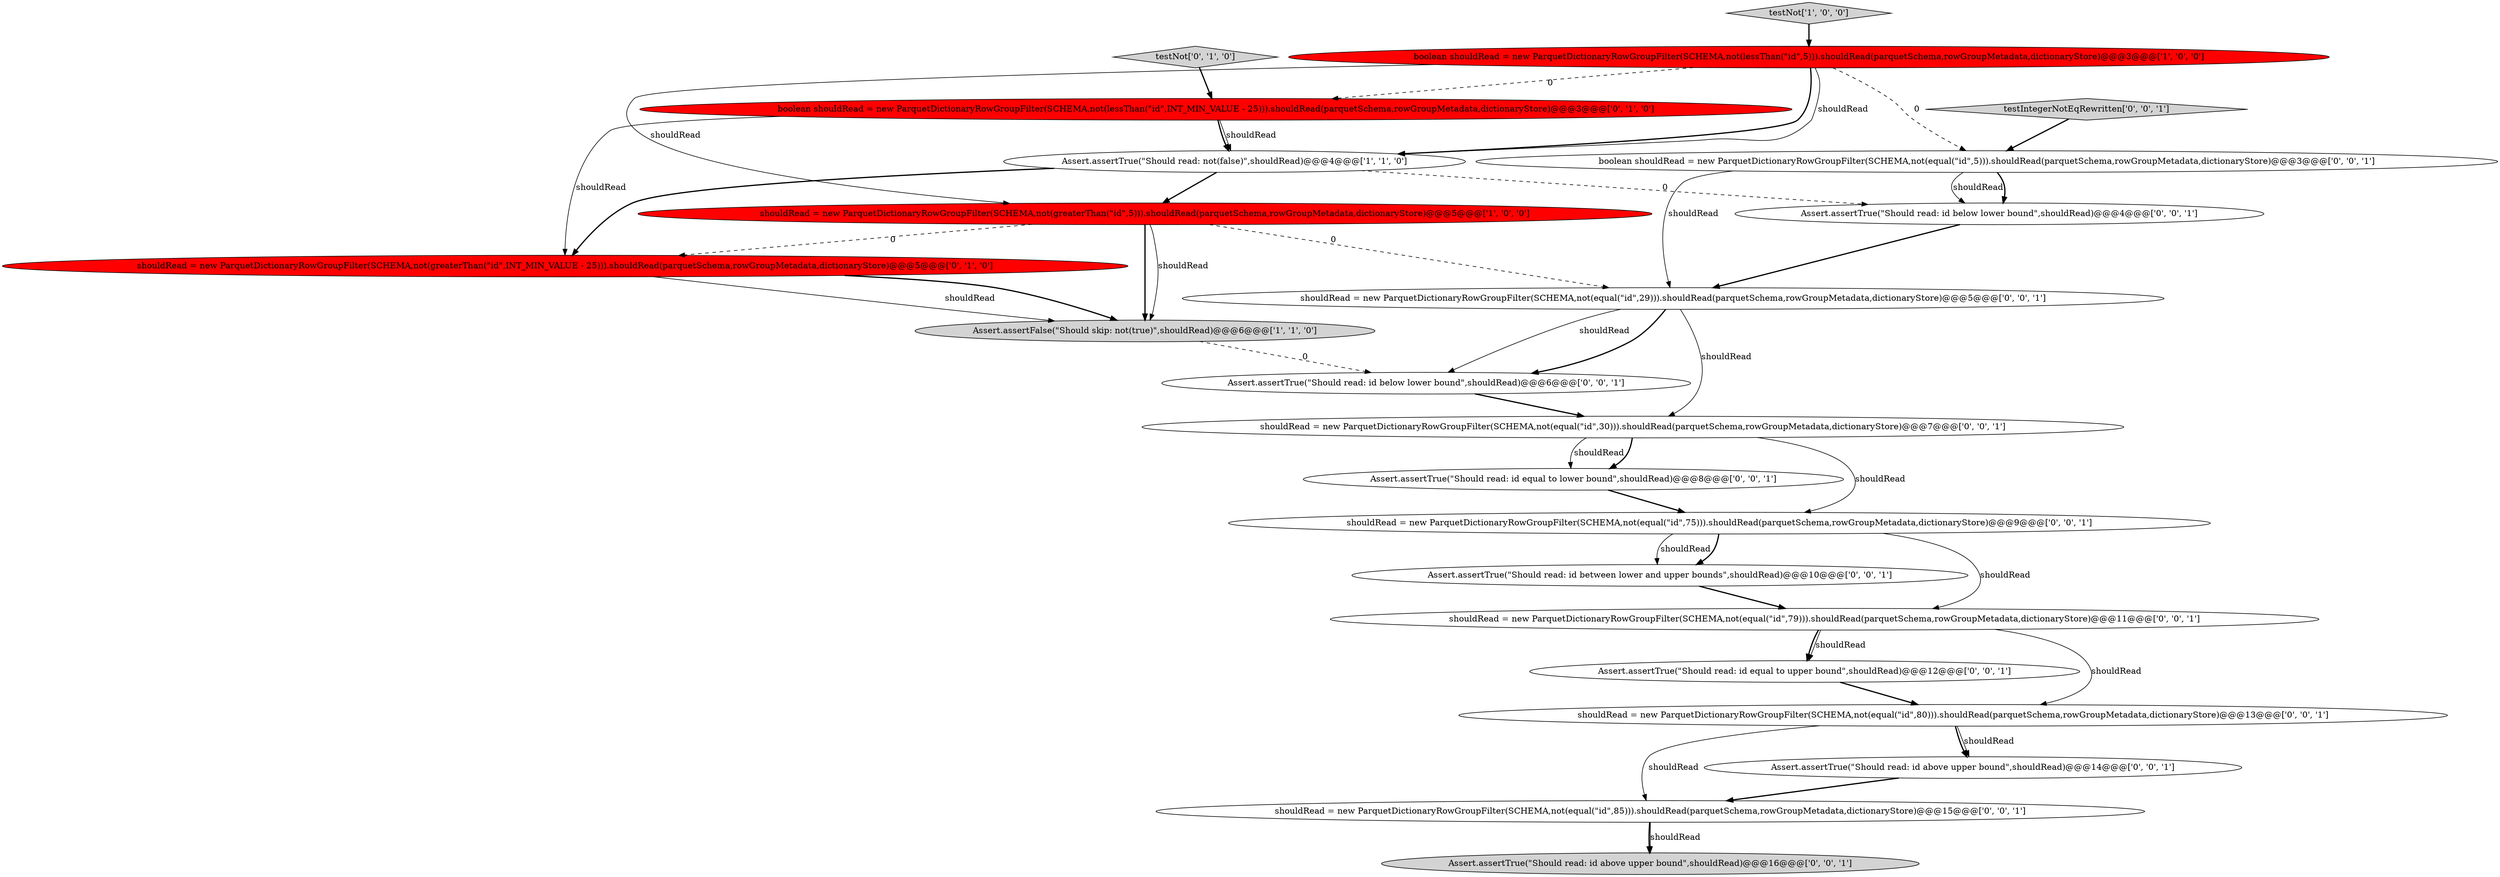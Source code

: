 digraph {
13 [style = filled, label = "Assert.assertTrue(\"Should read: id below lower bound\",shouldRead)@@@6@@@['0', '0', '1']", fillcolor = white, shape = ellipse image = "AAA0AAABBB3BBB"];
21 [style = filled, label = "Assert.assertTrue(\"Should read: id above upper bound\",shouldRead)@@@16@@@['0', '0', '1']", fillcolor = lightgray, shape = ellipse image = "AAA0AAABBB3BBB"];
6 [style = filled, label = "testNot['0', '1', '0']", fillcolor = lightgray, shape = diamond image = "AAA0AAABBB2BBB"];
4 [style = filled, label = "shouldRead = new ParquetDictionaryRowGroupFilter(SCHEMA,not(greaterThan(\"id\",5))).shouldRead(parquetSchema,rowGroupMetadata,dictionaryStore)@@@5@@@['1', '0', '0']", fillcolor = red, shape = ellipse image = "AAA1AAABBB1BBB"];
15 [style = filled, label = "shouldRead = new ParquetDictionaryRowGroupFilter(SCHEMA,not(equal(\"id\",80))).shouldRead(parquetSchema,rowGroupMetadata,dictionaryStore)@@@13@@@['0', '0', '1']", fillcolor = white, shape = ellipse image = "AAA0AAABBB3BBB"];
9 [style = filled, label = "boolean shouldRead = new ParquetDictionaryRowGroupFilter(SCHEMA,not(equal(\"id\",5))).shouldRead(parquetSchema,rowGroupMetadata,dictionaryStore)@@@3@@@['0', '0', '1']", fillcolor = white, shape = ellipse image = "AAA0AAABBB3BBB"];
10 [style = filled, label = "Assert.assertTrue(\"Should read: id equal to lower bound\",shouldRead)@@@8@@@['0', '0', '1']", fillcolor = white, shape = ellipse image = "AAA0AAABBB3BBB"];
17 [style = filled, label = "testIntegerNotEqRewritten['0', '0', '1']", fillcolor = lightgray, shape = diamond image = "AAA0AAABBB3BBB"];
20 [style = filled, label = "shouldRead = new ParquetDictionaryRowGroupFilter(SCHEMA,not(equal(\"id\",30))).shouldRead(parquetSchema,rowGroupMetadata,dictionaryStore)@@@7@@@['0', '0', '1']", fillcolor = white, shape = ellipse image = "AAA0AAABBB3BBB"];
19 [style = filled, label = "Assert.assertTrue(\"Should read: id below lower bound\",shouldRead)@@@4@@@['0', '0', '1']", fillcolor = white, shape = ellipse image = "AAA0AAABBB3BBB"];
16 [style = filled, label = "Assert.assertTrue(\"Should read: id above upper bound\",shouldRead)@@@14@@@['0', '0', '1']", fillcolor = white, shape = ellipse image = "AAA0AAABBB3BBB"];
18 [style = filled, label = "Assert.assertTrue(\"Should read: id equal to upper bound\",shouldRead)@@@12@@@['0', '0', '1']", fillcolor = white, shape = ellipse image = "AAA0AAABBB3BBB"];
5 [style = filled, label = "boolean shouldRead = new ParquetDictionaryRowGroupFilter(SCHEMA,not(lessThan(\"id\",INT_MIN_VALUE - 25))).shouldRead(parquetSchema,rowGroupMetadata,dictionaryStore)@@@3@@@['0', '1', '0']", fillcolor = red, shape = ellipse image = "AAA1AAABBB2BBB"];
7 [style = filled, label = "shouldRead = new ParquetDictionaryRowGroupFilter(SCHEMA,not(greaterThan(\"id\",INT_MIN_VALUE - 25))).shouldRead(parquetSchema,rowGroupMetadata,dictionaryStore)@@@5@@@['0', '1', '0']", fillcolor = red, shape = ellipse image = "AAA1AAABBB2BBB"];
3 [style = filled, label = "Assert.assertFalse(\"Should skip: not(true)\",shouldRead)@@@6@@@['1', '1', '0']", fillcolor = lightgray, shape = ellipse image = "AAA0AAABBB1BBB"];
14 [style = filled, label = "Assert.assertTrue(\"Should read: id between lower and upper bounds\",shouldRead)@@@10@@@['0', '0', '1']", fillcolor = white, shape = ellipse image = "AAA0AAABBB3BBB"];
22 [style = filled, label = "shouldRead = new ParquetDictionaryRowGroupFilter(SCHEMA,not(equal(\"id\",85))).shouldRead(parquetSchema,rowGroupMetadata,dictionaryStore)@@@15@@@['0', '0', '1']", fillcolor = white, shape = ellipse image = "AAA0AAABBB3BBB"];
2 [style = filled, label = "Assert.assertTrue(\"Should read: not(false)\",shouldRead)@@@4@@@['1', '1', '0']", fillcolor = white, shape = ellipse image = "AAA0AAABBB1BBB"];
12 [style = filled, label = "shouldRead = new ParquetDictionaryRowGroupFilter(SCHEMA,not(equal(\"id\",79))).shouldRead(parquetSchema,rowGroupMetadata,dictionaryStore)@@@11@@@['0', '0', '1']", fillcolor = white, shape = ellipse image = "AAA0AAABBB3BBB"];
1 [style = filled, label = "testNot['1', '0', '0']", fillcolor = lightgray, shape = diamond image = "AAA0AAABBB1BBB"];
0 [style = filled, label = "boolean shouldRead = new ParquetDictionaryRowGroupFilter(SCHEMA,not(lessThan(\"id\",5))).shouldRead(parquetSchema,rowGroupMetadata,dictionaryStore)@@@3@@@['1', '0', '0']", fillcolor = red, shape = ellipse image = "AAA1AAABBB1BBB"];
11 [style = filled, label = "shouldRead = new ParquetDictionaryRowGroupFilter(SCHEMA,not(equal(\"id\",75))).shouldRead(parquetSchema,rowGroupMetadata,dictionaryStore)@@@9@@@['0', '0', '1']", fillcolor = white, shape = ellipse image = "AAA0AAABBB3BBB"];
8 [style = filled, label = "shouldRead = new ParquetDictionaryRowGroupFilter(SCHEMA,not(equal(\"id\",29))).shouldRead(parquetSchema,rowGroupMetadata,dictionaryStore)@@@5@@@['0', '0', '1']", fillcolor = white, shape = ellipse image = "AAA0AAABBB3BBB"];
7->3 [style = solid, label="shouldRead"];
20->10 [style = solid, label="shouldRead"];
5->2 [style = solid, label="shouldRead"];
8->20 [style = solid, label="shouldRead"];
11->12 [style = solid, label="shouldRead"];
4->3 [style = bold, label=""];
2->19 [style = dashed, label="0"];
0->4 [style = solid, label="shouldRead"];
11->14 [style = solid, label="shouldRead"];
0->5 [style = dashed, label="0"];
8->13 [style = solid, label="shouldRead"];
11->14 [style = bold, label=""];
9->19 [style = solid, label="shouldRead"];
17->9 [style = bold, label=""];
0->2 [style = bold, label=""];
18->15 [style = bold, label=""];
22->21 [style = bold, label=""];
9->8 [style = solid, label="shouldRead"];
1->0 [style = bold, label=""];
4->3 [style = solid, label="shouldRead"];
16->22 [style = bold, label=""];
15->16 [style = bold, label=""];
3->13 [style = dashed, label="0"];
2->4 [style = bold, label=""];
7->3 [style = bold, label=""];
19->8 [style = bold, label=""];
12->15 [style = solid, label="shouldRead"];
20->11 [style = solid, label="shouldRead"];
20->10 [style = bold, label=""];
6->5 [style = bold, label=""];
5->2 [style = bold, label=""];
10->11 [style = bold, label=""];
4->7 [style = dashed, label="0"];
14->12 [style = bold, label=""];
12->18 [style = bold, label=""];
0->2 [style = solid, label="shouldRead"];
4->8 [style = dashed, label="0"];
9->19 [style = bold, label=""];
15->16 [style = solid, label="shouldRead"];
15->22 [style = solid, label="shouldRead"];
2->7 [style = bold, label=""];
0->9 [style = dashed, label="0"];
5->7 [style = solid, label="shouldRead"];
8->13 [style = bold, label=""];
12->18 [style = solid, label="shouldRead"];
13->20 [style = bold, label=""];
22->21 [style = solid, label="shouldRead"];
}
